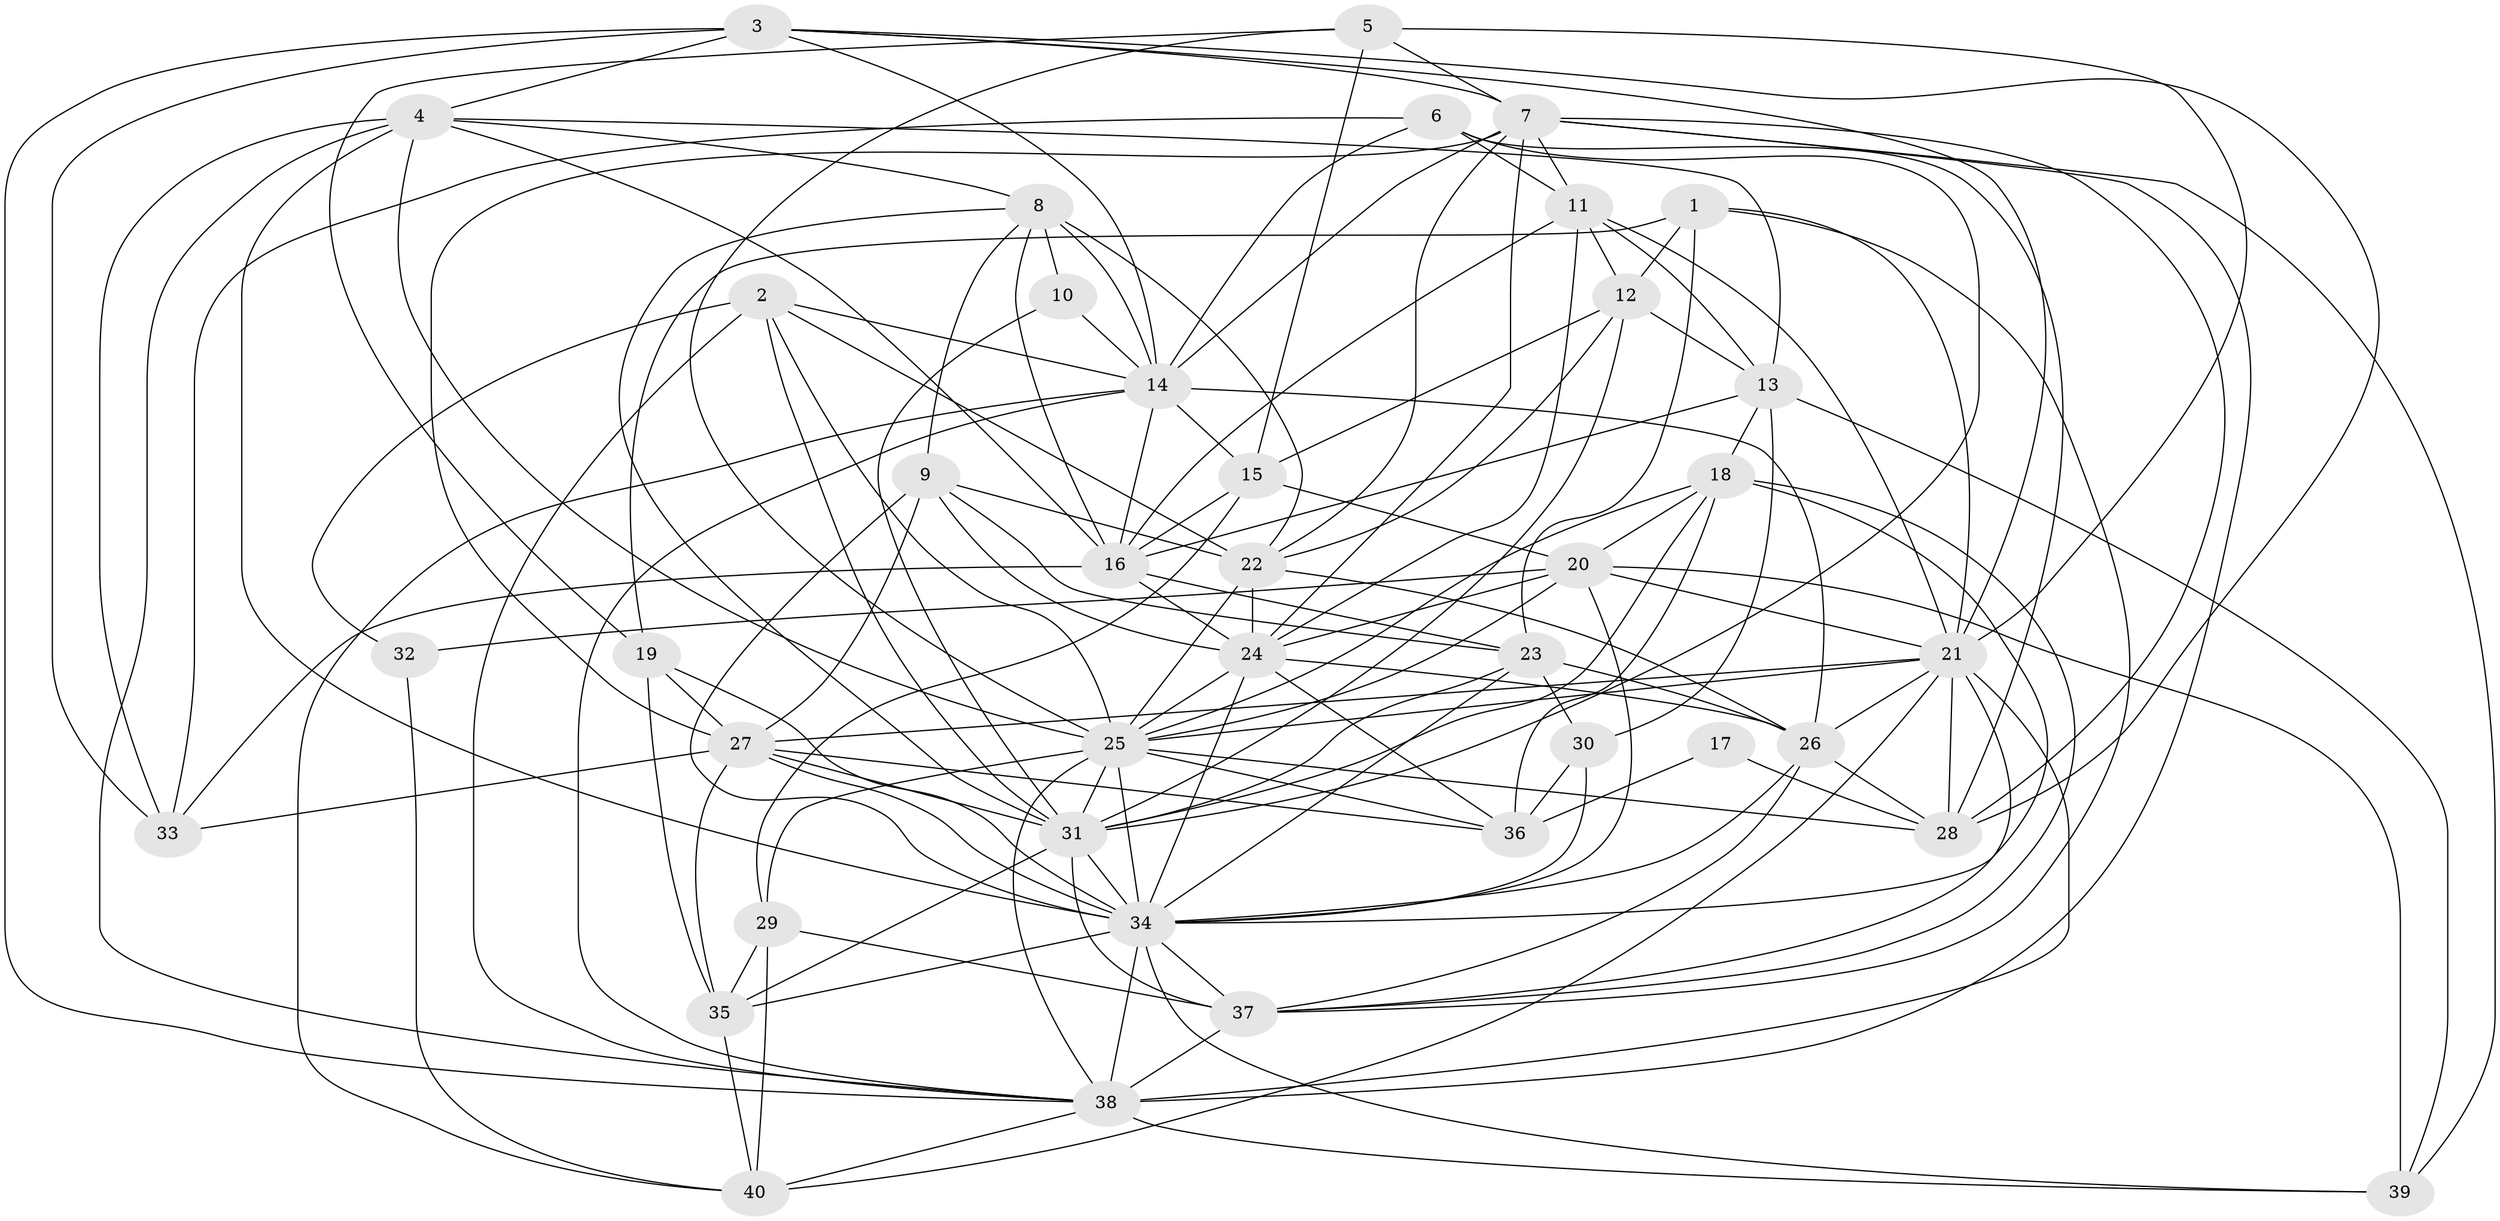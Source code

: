 // original degree distribution, {3: 0.2932330827067669, 5: 0.18045112781954886, 4: 0.18796992481203006, 7: 0.03759398496240601, 2: 0.18045112781954886, 6: 0.06766917293233082, 8: 0.03759398496240601, 9: 0.015037593984962405}
// Generated by graph-tools (version 1.1) at 2025/37/03/04/25 23:37:13]
// undirected, 40 vertices, 146 edges
graph export_dot {
  node [color=gray90,style=filled];
  1;
  2;
  3;
  4;
  5;
  6;
  7;
  8;
  9;
  10;
  11;
  12;
  13;
  14;
  15;
  16;
  17;
  18;
  19;
  20;
  21;
  22;
  23;
  24;
  25;
  26;
  27;
  28;
  29;
  30;
  31;
  32;
  33;
  34;
  35;
  36;
  37;
  38;
  39;
  40;
  1 -- 12 [weight=2.0];
  1 -- 19 [weight=1.0];
  1 -- 21 [weight=1.0];
  1 -- 23 [weight=1.0];
  1 -- 37 [weight=1.0];
  2 -- 14 [weight=1.0];
  2 -- 22 [weight=1.0];
  2 -- 25 [weight=1.0];
  2 -- 31 [weight=1.0];
  2 -- 32 [weight=1.0];
  2 -- 38 [weight=1.0];
  3 -- 4 [weight=1.0];
  3 -- 7 [weight=1.0];
  3 -- 14 [weight=1.0];
  3 -- 21 [weight=1.0];
  3 -- 28 [weight=1.0];
  3 -- 33 [weight=2.0];
  3 -- 38 [weight=1.0];
  4 -- 8 [weight=1.0];
  4 -- 13 [weight=1.0];
  4 -- 16 [weight=2.0];
  4 -- 25 [weight=1.0];
  4 -- 33 [weight=2.0];
  4 -- 34 [weight=1.0];
  4 -- 38 [weight=1.0];
  5 -- 7 [weight=1.0];
  5 -- 15 [weight=1.0];
  5 -- 19 [weight=1.0];
  5 -- 21 [weight=1.0];
  5 -- 25 [weight=1.0];
  6 -- 11 [weight=1.0];
  6 -- 14 [weight=1.0];
  6 -- 28 [weight=1.0];
  6 -- 31 [weight=1.0];
  6 -- 33 [weight=1.0];
  7 -- 11 [weight=1.0];
  7 -- 14 [weight=1.0];
  7 -- 22 [weight=1.0];
  7 -- 24 [weight=2.0];
  7 -- 27 [weight=2.0];
  7 -- 28 [weight=1.0];
  7 -- 38 [weight=1.0];
  7 -- 39 [weight=1.0];
  8 -- 9 [weight=1.0];
  8 -- 10 [weight=1.0];
  8 -- 14 [weight=1.0];
  8 -- 16 [weight=1.0];
  8 -- 22 [weight=2.0];
  8 -- 31 [weight=1.0];
  9 -- 22 [weight=1.0];
  9 -- 23 [weight=1.0];
  9 -- 24 [weight=1.0];
  9 -- 27 [weight=1.0];
  9 -- 34 [weight=1.0];
  10 -- 14 [weight=1.0];
  10 -- 31 [weight=1.0];
  11 -- 12 [weight=1.0];
  11 -- 13 [weight=1.0];
  11 -- 16 [weight=1.0];
  11 -- 21 [weight=1.0];
  11 -- 24 [weight=1.0];
  12 -- 13 [weight=1.0];
  12 -- 15 [weight=2.0];
  12 -- 22 [weight=1.0];
  12 -- 31 [weight=1.0];
  13 -- 16 [weight=1.0];
  13 -- 18 [weight=1.0];
  13 -- 30 [weight=1.0];
  13 -- 39 [weight=1.0];
  14 -- 15 [weight=1.0];
  14 -- 16 [weight=1.0];
  14 -- 26 [weight=1.0];
  14 -- 38 [weight=1.0];
  14 -- 40 [weight=1.0];
  15 -- 16 [weight=1.0];
  15 -- 20 [weight=3.0];
  15 -- 29 [weight=1.0];
  16 -- 23 [weight=1.0];
  16 -- 24 [weight=2.0];
  16 -- 33 [weight=1.0];
  17 -- 28 [weight=1.0];
  17 -- 36 [weight=2.0];
  18 -- 20 [weight=1.0];
  18 -- 25 [weight=1.0];
  18 -- 31 [weight=1.0];
  18 -- 34 [weight=1.0];
  18 -- 36 [weight=2.0];
  18 -- 37 [weight=1.0];
  19 -- 27 [weight=2.0];
  19 -- 34 [weight=1.0];
  19 -- 35 [weight=1.0];
  20 -- 21 [weight=1.0];
  20 -- 24 [weight=2.0];
  20 -- 25 [weight=2.0];
  20 -- 32 [weight=1.0];
  20 -- 34 [weight=1.0];
  20 -- 39 [weight=1.0];
  21 -- 25 [weight=1.0];
  21 -- 26 [weight=1.0];
  21 -- 27 [weight=2.0];
  21 -- 28 [weight=1.0];
  21 -- 37 [weight=1.0];
  21 -- 38 [weight=2.0];
  21 -- 40 [weight=1.0];
  22 -- 24 [weight=2.0];
  22 -- 25 [weight=1.0];
  22 -- 26 [weight=1.0];
  23 -- 26 [weight=2.0];
  23 -- 30 [weight=1.0];
  23 -- 31 [weight=1.0];
  23 -- 34 [weight=1.0];
  24 -- 25 [weight=1.0];
  24 -- 26 [weight=1.0];
  24 -- 34 [weight=1.0];
  24 -- 36 [weight=1.0];
  25 -- 28 [weight=1.0];
  25 -- 29 [weight=1.0];
  25 -- 31 [weight=1.0];
  25 -- 34 [weight=1.0];
  25 -- 36 [weight=1.0];
  25 -- 38 [weight=1.0];
  26 -- 28 [weight=1.0];
  26 -- 34 [weight=1.0];
  26 -- 37 [weight=1.0];
  27 -- 31 [weight=1.0];
  27 -- 33 [weight=1.0];
  27 -- 34 [weight=1.0];
  27 -- 35 [weight=1.0];
  27 -- 36 [weight=1.0];
  29 -- 35 [weight=1.0];
  29 -- 37 [weight=2.0];
  29 -- 40 [weight=1.0];
  30 -- 34 [weight=1.0];
  30 -- 36 [weight=1.0];
  31 -- 34 [weight=1.0];
  31 -- 35 [weight=1.0];
  31 -- 37 [weight=1.0];
  32 -- 40 [weight=1.0];
  34 -- 35 [weight=3.0];
  34 -- 37 [weight=1.0];
  34 -- 38 [weight=2.0];
  34 -- 39 [weight=1.0];
  35 -- 40 [weight=1.0];
  37 -- 38 [weight=2.0];
  38 -- 39 [weight=1.0];
  38 -- 40 [weight=1.0];
}
